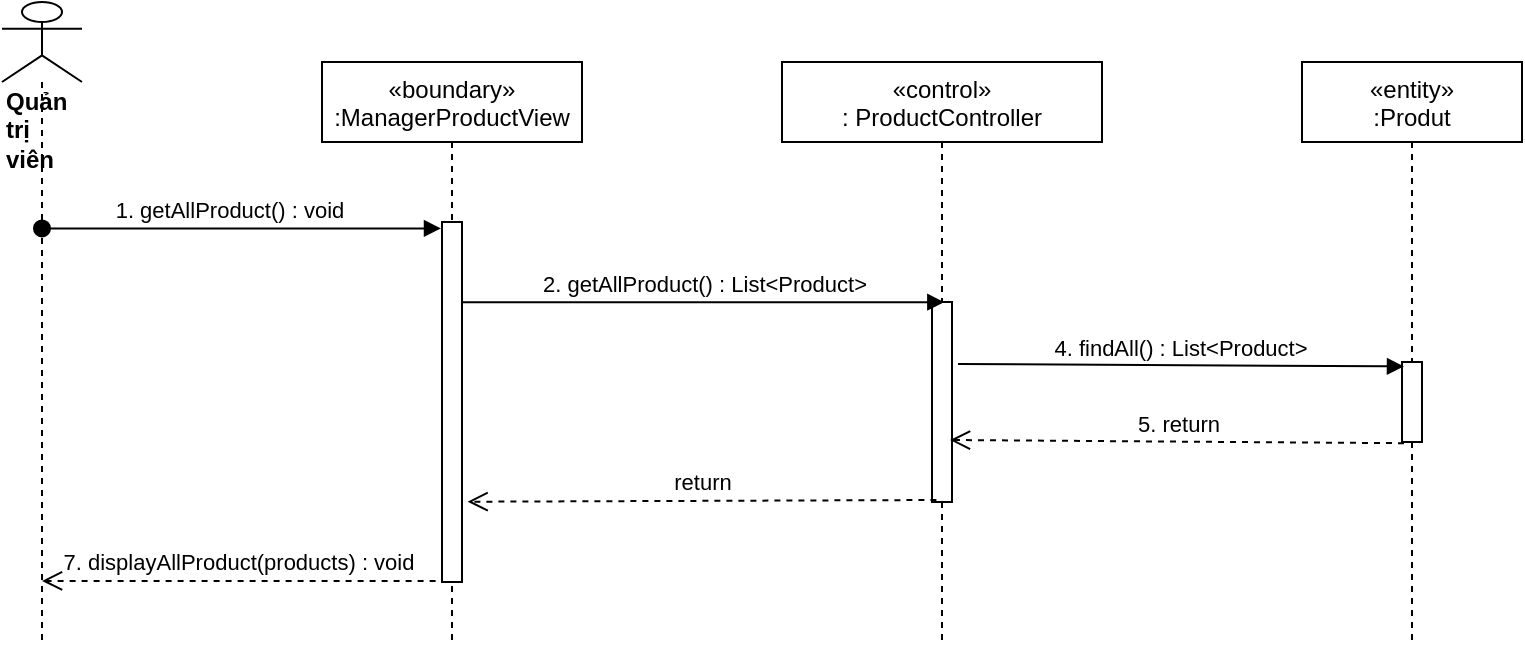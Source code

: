 <mxfile version="14.7.0" type="device"><diagram id="kgpKYQtTHZ0yAKxKKP6v" name="Page-1"><mxGraphModel dx="1038" dy="580" grid="1" gridSize="10" guides="1" tooltips="1" connect="1" arrows="1" fold="1" page="1" pageScale="1" pageWidth="850" pageHeight="1100" math="0" shadow="0"><root><mxCell id="0"/><mxCell id="1" parent="0"/><mxCell id="-FSXL91gbzKtMXdQg3ER-1" value="«boundary»&#10;:ManagerProductView" style="shape=umlLifeline;perimeter=lifelinePerimeter;container=1;collapsible=0;recursiveResize=0;rounded=0;shadow=0;strokeWidth=1;" parent="1" vertex="1"><mxGeometry x="230" y="80" width="130" height="290" as="geometry"/></mxCell><mxCell id="-FSXL91gbzKtMXdQg3ER-2" value="" style="points=[];perimeter=orthogonalPerimeter;rounded=0;shadow=0;strokeWidth=1;" parent="-FSXL91gbzKtMXdQg3ER-1" vertex="1"><mxGeometry x="60" y="80" width="10" height="180" as="geometry"/></mxCell><mxCell id="-FSXL91gbzKtMXdQg3ER-4" value="«control»&#10;: ProductController" style="shape=umlLifeline;perimeter=lifelinePerimeter;container=1;collapsible=0;recursiveResize=0;rounded=0;shadow=0;strokeWidth=1;" parent="1" vertex="1"><mxGeometry x="460" y="80" width="160" height="290" as="geometry"/></mxCell><mxCell id="-FSXL91gbzKtMXdQg3ER-5" value="" style="points=[];perimeter=orthogonalPerimeter;rounded=0;shadow=0;strokeWidth=1;" parent="-FSXL91gbzKtMXdQg3ER-4" vertex="1"><mxGeometry x="75" y="120" width="10" height="100" as="geometry"/></mxCell><mxCell id="-FSXL91gbzKtMXdQg3ER-6" value="&lt;div&gt;&lt;b&gt;Quản trị viên&lt;/b&gt;&lt;/div&gt;" style="shape=umlLifeline;participant=umlActor;perimeter=lifelinePerimeter;whiteSpace=wrap;html=1;container=1;collapsible=0;recursiveResize=0;verticalAlign=top;spacingTop=36;outlineConnect=0;align=left;size=40;" parent="1" vertex="1"><mxGeometry x="70" y="50" width="40" height="320" as="geometry"/></mxCell><mxCell id="-FSXL91gbzKtMXdQg3ER-7" value="1. getAllProduct() : void" style="verticalAlign=bottom;startArrow=oval;endArrow=block;startSize=8;shadow=0;strokeWidth=1;entryX=-0.05;entryY=0.018;entryDx=0;entryDy=0;entryPerimeter=0;" parent="1" source="-FSXL91gbzKtMXdQg3ER-6" target="-FSXL91gbzKtMXdQg3ER-2" edge="1"><mxGeometry x="-0.06" relative="1" as="geometry"><mxPoint x="100" y="170" as="sourcePoint"/><mxPoint as="offset"/></mxGeometry></mxCell><mxCell id="-FSXL91gbzKtMXdQg3ER-10" value="2. getAllProduct() : List&amp;lt;Product&amp;gt;" style="html=1;verticalAlign=bottom;endArrow=block;entryX=0.617;entryY=0.001;entryDx=0;entryDy=0;entryPerimeter=0;" parent="1" source="-FSXL91gbzKtMXdQg3ER-2" target="-FSXL91gbzKtMXdQg3ER-5" edge="1"><mxGeometry width="80" relative="1" as="geometry"><mxPoint x="320" y="248" as="sourcePoint"/><mxPoint x="500" y="210" as="targetPoint"/></mxGeometry></mxCell><mxCell id="-FSXL91gbzKtMXdQg3ER-15" value="«entity»&#10;:Produt" style="shape=umlLifeline;perimeter=lifelinePerimeter;container=1;collapsible=0;recursiveResize=0;rounded=0;shadow=0;strokeWidth=1;" parent="1" vertex="1"><mxGeometry x="720" y="80" width="110" height="290" as="geometry"/></mxCell><mxCell id="-FSXL91gbzKtMXdQg3ER-16" value="" style="points=[];perimeter=orthogonalPerimeter;rounded=0;shadow=0;strokeWidth=1;" parent="-FSXL91gbzKtMXdQg3ER-15" vertex="1"><mxGeometry x="50" y="150" width="10" height="40" as="geometry"/></mxCell><mxCell id="-FSXL91gbzKtMXdQg3ER-17" value="4. findAll() : List&amp;lt;Product&amp;gt;" style="html=1;verticalAlign=bottom;endArrow=block;entryX=0.1;entryY=0.055;entryDx=0;entryDy=0;entryPerimeter=0;exitX=1.3;exitY=0.31;exitDx=0;exitDy=0;exitPerimeter=0;" parent="1" source="-FSXL91gbzKtMXdQg3ER-5" target="-FSXL91gbzKtMXdQg3ER-16" edge="1"><mxGeometry width="80" relative="1" as="geometry"><mxPoint x="704" y="239.98" as="sourcePoint"/><mxPoint x="1010" y="239" as="targetPoint"/></mxGeometry></mxCell><mxCell id="-FSXL91gbzKtMXdQg3ER-18" value="5. return" style="html=1;verticalAlign=bottom;endArrow=open;dashed=1;endSize=8;exitX=0.1;exitY=1.015;exitDx=0;exitDy=0;exitPerimeter=0;entryX=0.9;entryY=0.69;entryDx=0;entryDy=0;entryPerimeter=0;" parent="1" source="-FSXL91gbzKtMXdQg3ER-16" target="-FSXL91gbzKtMXdQg3ER-5" edge="1"><mxGeometry relative="1" as="geometry"><mxPoint x="790" y="300" as="sourcePoint"/><mxPoint x="500" y="271" as="targetPoint"/></mxGeometry></mxCell><mxCell id="am2nKJgZMNLZI89MwTYi-1" value="return" style="html=1;verticalAlign=bottom;endArrow=open;dashed=1;endSize=8;exitX=0.22;exitY=0.99;exitDx=0;exitDy=0;exitPerimeter=0;entryX=1.28;entryY=0.777;entryDx=0;entryDy=0;entryPerimeter=0;" edge="1" parent="1" source="-FSXL91gbzKtMXdQg3ER-5" target="-FSXL91gbzKtMXdQg3ER-2"><mxGeometry relative="1" as="geometry"><mxPoint x="470" y="300" as="sourcePoint"/><mxPoint x="380" y="300" as="targetPoint"/></mxGeometry></mxCell><mxCell id="am2nKJgZMNLZI89MwTYi-2" value="7. displayAllProduct(products) : void" style="html=1;verticalAlign=bottom;endArrow=open;dashed=1;endSize=8;exitX=-0.32;exitY=0.997;exitDx=0;exitDy=0;exitPerimeter=0;" edge="1" parent="1" source="-FSXL91gbzKtMXdQg3ER-2" target="-FSXL91gbzKtMXdQg3ER-6"><mxGeometry relative="1" as="geometry"><mxPoint x="460" y="300" as="sourcePoint"/><mxPoint x="380" y="300" as="targetPoint"/></mxGeometry></mxCell></root></mxGraphModel></diagram></mxfile>